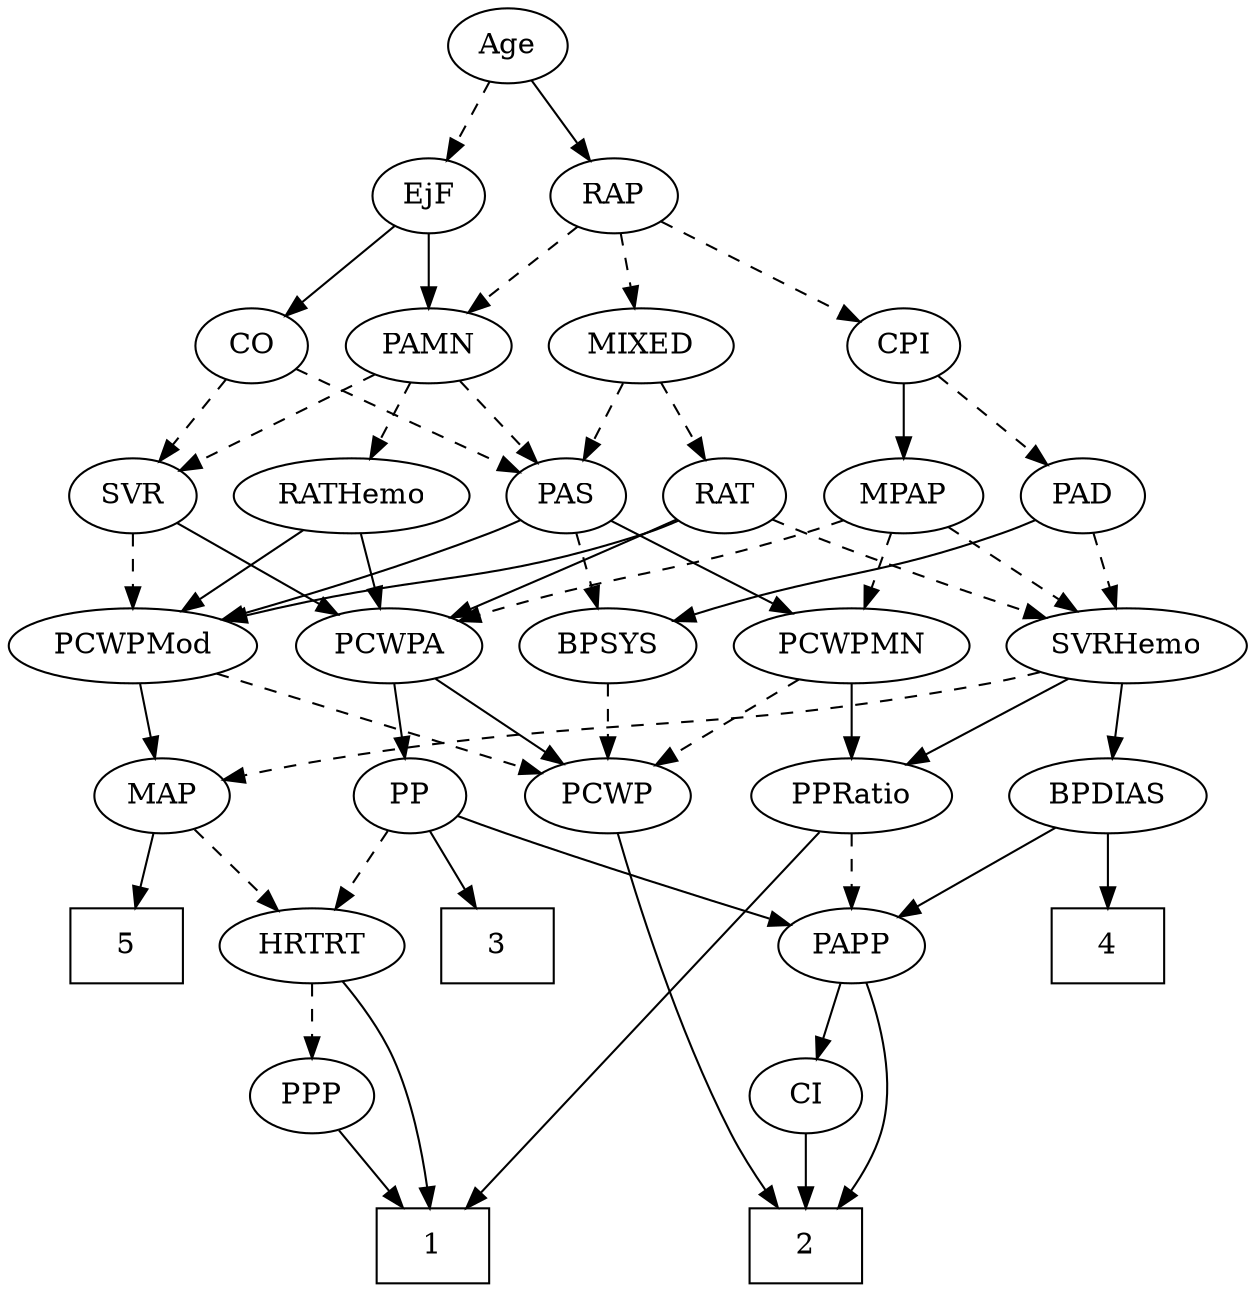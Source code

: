 strict digraph {
	graph [bb="0,0,541.05,612"];
	node [label="\N"];
	1	[height=0.5,
		pos="167,18",
		shape=box,
		width=0.75];
	2	[height=0.5,
		pos="345,18",
		shape=box,
		width=0.75];
	3	[height=0.5,
		pos="197,162",
		shape=box,
		width=0.75];
	4	[height=0.5,
		pos="482,162",
		shape=box,
		width=0.75];
	5	[height=0.5,
		pos="27,162",
		shape=box,
		width=0.75];
	Age	[height=0.5,
		pos="222,594",
		width=0.75];
	EjF	[height=0.5,
		pos="186,522",
		width=0.75];
	Age -> EjF	[pos="e,194.3,539.15 213.65,576.76 209.29,568.28 203.85,557.71 198.96,548.2",
		style=dashed];
	RAP	[height=0.5,
		pos="270,522",
		width=0.77632];
	Age -> RAP	[pos="e,259.15,538.82 232.89,577.12 238.97,568.26 246.66,557.04 253.46,547.12",
		style=solid];
	CO	[height=0.5,
		pos="105,450",
		width=0.75];
	EjF -> CO	[pos="e,120.97,464.8 170,507.17 158.24,497.01 142.06,483.03 128.79,471.56",
		style=solid];
	PAMN	[height=0.5,
		pos="186,450",
		width=1.011];
	EjF -> PAMN	[pos="e,186,468.1 186,503.7 186,495.98 186,486.71 186,478.11",
		style=solid];
	MIXED	[height=0.5,
		pos="281,450",
		width=1.1193];
	RAP -> MIXED	[pos="e,278.29,468.28 272.66,504.05 273.87,496.35 275.34,487.03 276.7,478.36",
		style=dashed];
	RAP -> PAMN	[pos="e,203.72,465.77 253.4,507.17 241.53,497.27 225.3,483.75 211.75,472.46",
		style=dashed];
	CPI	[height=0.5,
		pos="399,450",
		width=0.75];
	RAP -> CPI	[pos="e,378.75,461.99 290.73,509.75 312.1,498.15 345.63,479.96 369.71,466.89",
		style=dashed];
	PAS	[height=0.5,
		pos="247,378",
		width=0.75];
	MIXED -> PAS	[pos="e,254.92,395.31 272.77,432.05 268.74,423.77 263.81,413.62 259.35,404.42",
		style=dashed];
	RAT	[height=0.5,
		pos="319,378",
		width=0.75827];
	MIXED -> RAT	[pos="e,310.06,395.47 290.01,432.41 294.55,424.04 300.16,413.71 305.23,404.37",
		style=dashed];
	MPAP	[height=0.5,
		pos="399,378",
		width=0.97491];
	PCWPA	[height=0.5,
		pos="170,306",
		width=1.1555];
	MPAP -> PCWPA	[pos="e,201.37,318.02 372.17,366.11 366.54,363.97 360.61,361.82 355,360 295.95,340.78 279.43,342 220,324 217.07,323.11 214.05,322.17 211.02,\
321.19",
		style=dashed];
	PCWPMN	[height=0.5,
		pos="373,306",
		width=1.3902];
	MPAP -> PCWPMN	[pos="e,379.42,324.28 392.71,360.05 389.78,352.18 386.23,342.62 382.95,333.79",
		style=dashed];
	SVRHemo	[height=0.5,
		pos="491,306",
		width=1.3902];
	MPAP -> SVRHemo	[pos="e,470.69,322.46 418.06,362.5 430.91,352.72 448.08,339.65 462.54,328.65",
		style=dashed];
	BPSYS	[height=0.5,
		pos="267,306",
		width=1.0471];
	PCWP	[height=0.5,
		pos="267,234",
		width=0.97491];
	BPSYS -> PCWP	[pos="e,267,252.1 267,287.7 267,279.98 267,270.71 267,262.11",
		style=dashed];
	PAD	[height=0.5,
		pos="481,378",
		width=0.79437];
	PAD -> BPSYS	[pos="e,295.72,317.77 458.72,366.37 453.61,364.12 448.17,361.86 443,360 387.01,339.79 370.69,342.14 314,324 311.12,323.08 308.15,322.09 \
305.17,321.08",
		style=solid];
	PAD -> SVRHemo	[pos="e,488.53,324.28 483.42,360.05 484.52,352.35 485.85,343.03 487.09,334.36",
		style=dashed];
	CO -> PAS	[pos="e,225.6,389.55 126.26,438.52 150.21,426.72 189.32,407.43 216.52,394.03",
		style=dashed];
	SVR	[height=0.5,
		pos="58,378",
		width=0.77632];
	CO -> SVR	[pos="e,68.623,394.82 94.335,433.12 88.446,424.34 81.006,413.26 74.394,403.42",
		style=dashed];
	PAS -> BPSYS	[pos="e,262.06,324.28 251.84,360.05 254.07,352.26 256.77,342.82 259.26,334.08",
		style=dashed];
	PCWPMod	[height=0.5,
		pos="58,306",
		width=1.4443];
	PAS -> PCWPMod	[pos="e,95.203,318.64 225.85,366.55 221.01,364.29 215.86,361.98 211,360 175.89,345.68 135.29,331.73 104.75,321.74",
		style=solid];
	PAS -> PCWPMN	[pos="e,346.67,321.63 267.24,365.75 286.2,355.22 314.93,339.26 337.66,326.63",
		style=solid];
	PAMN -> PAS	[pos="e,234.05,393.86 199.84,433.12 207.94,423.82 218.3,411.93 227.25,401.67",
		style=dashed];
	RATHemo	[height=0.5,
		pos="153,378",
		width=1.3721];
	PAMN -> RATHemo	[pos="e,160.99,395.96 178.18,432.41 174.33,424.25 169.6,414.22 165.29,405.07",
		style=dashed];
	PAMN -> SVR	[pos="e,78.788,390.37 162.52,436.16 141.46,424.64 110.46,407.69 87.685,395.23",
		style=dashed];
	RATHemo -> PCWPMod	[pos="e,79.025,322.49 131.92,361.46 118.76,351.77 101.63,339.15 87.176,328.5",
		style=solid];
	RATHemo -> PCWPA	[pos="e,165.8,324.28 157.12,360.05 159.01,352.26 161.3,342.82 163.42,334.08",
		style=solid];
	CPI -> MPAP	[pos="e,399,396.1 399,431.7 399,423.98 399,414.71 399,406.11",
		style=solid];
	CPI -> PAD	[pos="e,464.55,393.04 415.2,435.17 427.03,425.07 443.27,411.21 456.65,399.79",
		style=dashed];
	RAT -> PCWPMod	[pos="e,96.637,318.12 298.01,366.12 293.16,363.88 287.97,361.7 283,360 212.37,335.92 191.42,342.02 119,324 114.92,322.98 110.7,321.89 \
106.46,320.77",
		style=solid];
	RAT -> PCWPA	[pos="e,197.41,319.83 297.3,366.74 292.59,364.52 287.63,362.18 283,360 257.55,348.02 228.86,334.57 206.76,324.21",
		style=solid];
	RAT -> SVRHemo	[pos="e,457.2,319.42 340.59,366.51 345.31,364.3 350.3,362.02 355,360 385.68,346.8 420.82,333.14 447.7,322.99",
		style=dashed];
	SVR -> PCWPMod	[pos="e,58,324.1 58,359.7 58,351.98 58,342.71 58,334.11",
		style=dashed];
	SVR -> PCWPA	[pos="e,147.24,321.22 77.509,364.81 94.357,354.28 119.01,338.87 138.63,326.61",
		style=solid];
	MAP	[height=0.5,
		pos="76,234",
		width=0.84854];
	PCWPMod -> MAP	[pos="e,71.558,252.28 62.357,288.05 64.361,280.26 66.789,270.82 69.037,262.08",
		style=solid];
	PCWPMod -> PCWP	[pos="e,238.25,244.63 93.928,292.97 131.43,280.41 190.01,260.78 228.46,247.91",
		style=dashed];
	PP	[height=0.5,
		pos="178,234",
		width=0.75];
	PCWPA -> PP	[pos="e,176.05,252.1 171.98,287.7 172.86,279.98 173.92,270.71 174.9,262.11",
		style=solid];
	PCWPA -> PCWP	[pos="e,247.45,249.11 190.57,290.15 204.74,279.93 223.74,266.22 239.25,255.03",
		style=solid];
	PPRatio	[height=0.5,
		pos="373,234",
		width=1.1013];
	PCWPMN -> PPRatio	[pos="e,373,252.1 373,287.7 373,279.98 373,270.71 373,262.11",
		style=solid];
	PCWPMN -> PCWP	[pos="e,287.8,248.74 350,289.81 334.24,279.4 313.2,265.51 296.24,254.31",
		style=dashed];
	BPDIAS	[height=0.5,
		pos="482,234",
		width=1.1735];
	SVRHemo -> BPDIAS	[pos="e,484.2,252.1 488.78,287.7 487.78,279.98 486.59,270.71 485.49,262.11",
		style=solid];
	SVRHemo -> MAP	[pos="e,102.8,242.74 454.71,293.58 447.25,291.5 439.41,289.52 432,288 304.76,261.94 269.59,276.25 142,252 132.44,250.18 122.21,247.78 \
112.73,245.35",
		style=dashed];
	SVRHemo -> PPRatio	[pos="e,396.1,248.7 466.26,290.33 448.41,279.74 424.15,265.35 404.85,253.9",
		style=solid];
	BPDIAS -> 4	[pos="e,482,180.1 482,215.7 482,207.98 482,198.71 482,190.11",
		style=solid];
	PAPP	[height=0.5,
		pos="373,162",
		width=0.88464];
	BPDIAS -> PAPP	[pos="e,393.45,176.13 459.68,218.67 442.98,207.94 420,193.18 401.9,181.56",
		style=solid];
	MAP -> 5	[pos="e,39.105,180.29 64.881,217.12 59.001,208.72 51.637,198.2 44.97,188.67",
		style=solid];
	HRTRT	[height=0.5,
		pos="112,162",
		width=1.1013];
	MAP -> HRTRT	[pos="e,103.28,179.96 84.531,216.41 88.729,208.25 93.887,198.22 98.595,189.07",
		style=dashed];
	PP -> 3	[pos="e,192.31,180.28 182.6,216.05 184.71,208.26 187.28,198.82 189.65,190.08",
		style=solid];
	PP -> PAPP	[pos="e,346.65,172.12 200.86,224.26 207.94,221.58 215.78,218.64 223,216 261.81,201.82 306.48,186.11 336.91,175.51",
		style=solid];
	PP -> HRTRT	[pos="e,126.89,178.8 164,218.15 155.23,208.85 143.75,196.67 133.8,186.12",
		style=dashed];
	PPP	[height=0.5,
		pos="167,90",
		width=0.75];
	PPP -> 1	[pos="e,167,36.104 167,71.697 167,63.983 167,54.712 167,46.112",
		style=solid];
	PPRatio -> 1	[pos="e,183.59,36.236 357.85,217.26 322.35,180.39 233.56,88.146 190.78,43.702",
		style=solid];
	PPRatio -> PAPP	[pos="e,373,180.1 373,215.7 373,207.98 373,198.71 373,190.11",
		style=dashed];
	PCWP -> 2	[pos="e,331.06,36.247 269.49,215.91 274.3,185.78 286.44,121.72 309,72 313.3,62.527 319.26,52.903 325.1,44.502",
		style=solid];
	CI	[height=0.5,
		pos="345,90",
		width=0.75];
	CI -> 2	[pos="e,345,36.104 345,71.697 345,63.983 345,54.712 345,46.112",
		style=solid];
	PAPP -> 2	[pos="e,360.61,36.226 378.25,144.2 383.09,126 388.48,96.319 381,72 377.99,62.215 372.49,52.616 366.68,44.334",
		style=solid];
	PAPP -> CI	[pos="e,351.72,107.79 366.22,144.05 362.99,135.97 359.05,126.12 355.44,117.11",
		style=solid];
	HRTRT -> 1	[pos="e,152.84,36.149 113.66,144.01 115.89,125.65 120.83,95.83 131,72 135.08,62.433 140.99,52.784 146.84,44.388",
		style=solid];
	HRTRT -> PPP	[pos="e,155.07,106.19 124.76,144.76 131.9,135.68 140.92,124.19 148.79,114.18",
		style=dashed];
}
